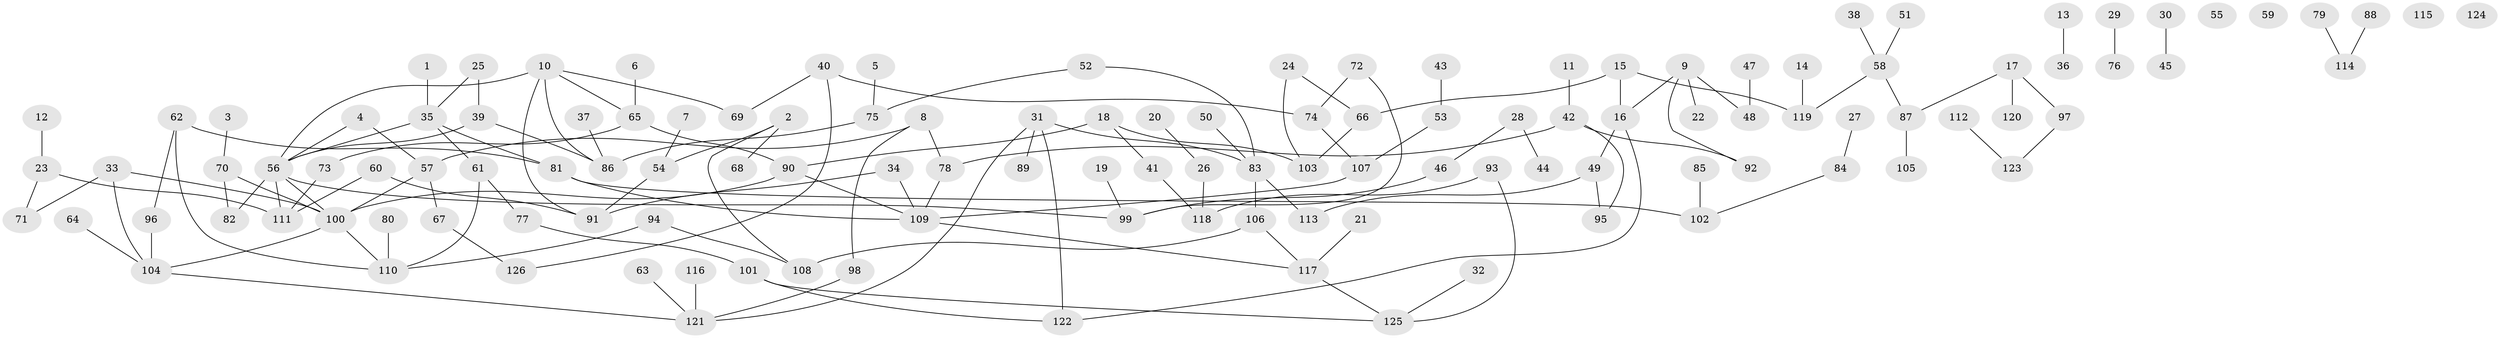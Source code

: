 // coarse degree distribution, {4: 0.10843373493975904, 2: 0.1686746987951807, 1: 0.30120481927710846, 3: 0.21686746987951808, 7: 0.04819277108433735, 0: 0.08433734939759036, 5: 0.060240963855421686, 10: 0.012048192771084338}
// Generated by graph-tools (version 1.1) at 2025/41/03/06/25 10:41:19]
// undirected, 126 vertices, 148 edges
graph export_dot {
graph [start="1"]
  node [color=gray90,style=filled];
  1;
  2;
  3;
  4;
  5;
  6;
  7;
  8;
  9;
  10;
  11;
  12;
  13;
  14;
  15;
  16;
  17;
  18;
  19;
  20;
  21;
  22;
  23;
  24;
  25;
  26;
  27;
  28;
  29;
  30;
  31;
  32;
  33;
  34;
  35;
  36;
  37;
  38;
  39;
  40;
  41;
  42;
  43;
  44;
  45;
  46;
  47;
  48;
  49;
  50;
  51;
  52;
  53;
  54;
  55;
  56;
  57;
  58;
  59;
  60;
  61;
  62;
  63;
  64;
  65;
  66;
  67;
  68;
  69;
  70;
  71;
  72;
  73;
  74;
  75;
  76;
  77;
  78;
  79;
  80;
  81;
  82;
  83;
  84;
  85;
  86;
  87;
  88;
  89;
  90;
  91;
  92;
  93;
  94;
  95;
  96;
  97;
  98;
  99;
  100;
  101;
  102;
  103;
  104;
  105;
  106;
  107;
  108;
  109;
  110;
  111;
  112;
  113;
  114;
  115;
  116;
  117;
  118;
  119;
  120;
  121;
  122;
  123;
  124;
  125;
  126;
  1 -- 35;
  2 -- 54;
  2 -- 68;
  2 -- 108;
  3 -- 70;
  4 -- 56;
  4 -- 57;
  5 -- 75;
  6 -- 65;
  7 -- 54;
  8 -- 57;
  8 -- 78;
  8 -- 98;
  9 -- 16;
  9 -- 22;
  9 -- 48;
  9 -- 92;
  10 -- 56;
  10 -- 65;
  10 -- 69;
  10 -- 86;
  10 -- 91;
  11 -- 42;
  12 -- 23;
  13 -- 36;
  14 -- 119;
  15 -- 16;
  15 -- 66;
  15 -- 119;
  16 -- 49;
  16 -- 122;
  17 -- 87;
  17 -- 97;
  17 -- 120;
  18 -- 41;
  18 -- 90;
  18 -- 103;
  19 -- 99;
  20 -- 26;
  21 -- 117;
  23 -- 71;
  23 -- 111;
  24 -- 66;
  24 -- 103;
  25 -- 35;
  25 -- 39;
  26 -- 118;
  27 -- 84;
  28 -- 44;
  28 -- 46;
  29 -- 76;
  30 -- 45;
  31 -- 83;
  31 -- 89;
  31 -- 121;
  31 -- 122;
  32 -- 125;
  33 -- 71;
  33 -- 100;
  33 -- 104;
  34 -- 91;
  34 -- 109;
  35 -- 56;
  35 -- 61;
  35 -- 81;
  37 -- 86;
  38 -- 58;
  39 -- 56;
  39 -- 86;
  40 -- 69;
  40 -- 74;
  40 -- 126;
  41 -- 118;
  42 -- 78;
  42 -- 92;
  42 -- 95;
  43 -- 53;
  46 -- 99;
  47 -- 48;
  49 -- 95;
  49 -- 113;
  50 -- 83;
  51 -- 58;
  52 -- 75;
  52 -- 83;
  53 -- 107;
  54 -- 91;
  56 -- 82;
  56 -- 99;
  56 -- 100;
  56 -- 111;
  57 -- 67;
  57 -- 100;
  58 -- 87;
  58 -- 119;
  60 -- 91;
  60 -- 111;
  61 -- 77;
  61 -- 110;
  62 -- 81;
  62 -- 96;
  62 -- 110;
  63 -- 121;
  64 -- 104;
  65 -- 73;
  65 -- 90;
  66 -- 103;
  67 -- 126;
  70 -- 82;
  70 -- 100;
  72 -- 74;
  72 -- 99;
  73 -- 111;
  74 -- 107;
  75 -- 86;
  77 -- 101;
  78 -- 109;
  79 -- 114;
  80 -- 110;
  81 -- 102;
  81 -- 109;
  83 -- 106;
  83 -- 113;
  84 -- 102;
  85 -- 102;
  87 -- 105;
  88 -- 114;
  90 -- 100;
  90 -- 109;
  93 -- 118;
  93 -- 125;
  94 -- 108;
  94 -- 110;
  96 -- 104;
  97 -- 123;
  98 -- 121;
  100 -- 104;
  100 -- 110;
  101 -- 122;
  101 -- 125;
  104 -- 121;
  106 -- 108;
  106 -- 117;
  107 -- 109;
  109 -- 117;
  112 -- 123;
  116 -- 121;
  117 -- 125;
}
